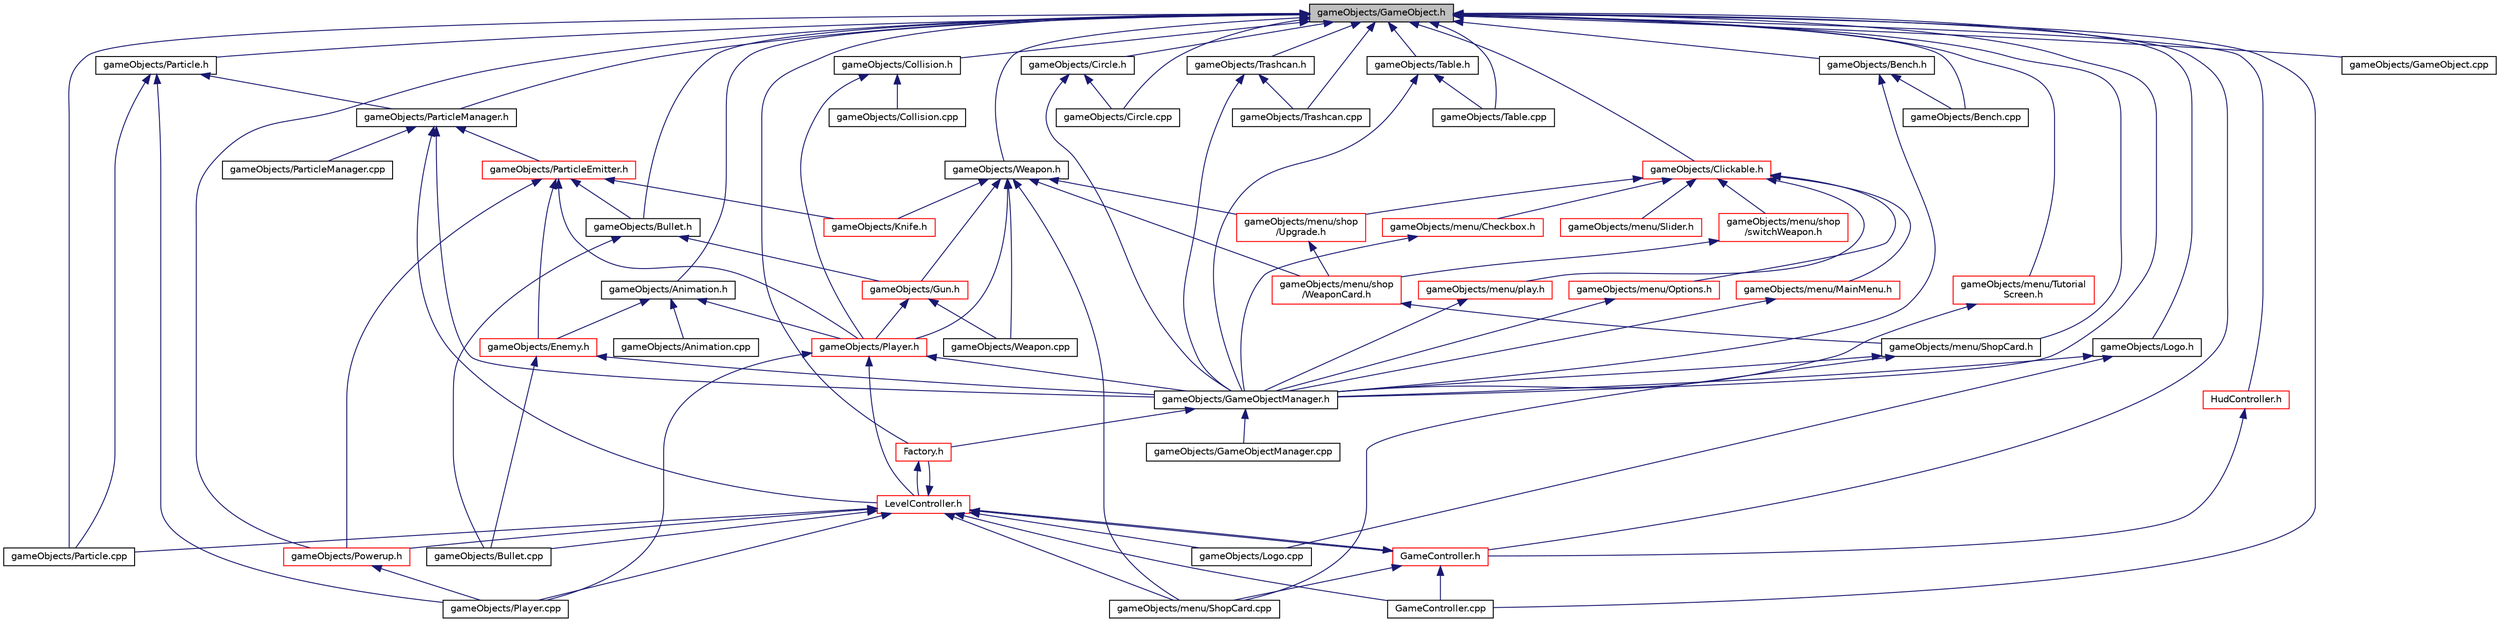 digraph "gameObjects/GameObject.h"
{
  edge [fontname="Helvetica",fontsize="10",labelfontname="Helvetica",labelfontsize="10"];
  node [fontname="Helvetica",fontsize="10",shape=record];
  Node1 [label="gameObjects/GameObject.h",height=0.2,width=0.4,color="black", fillcolor="grey75", style="filled", fontcolor="black"];
  Node1 -> Node2 [dir="back",color="midnightblue",fontsize="10",style="solid"];
  Node2 [label="gameObjects/GameObjectManager.h",height=0.2,width=0.4,color="black", fillcolor="white", style="filled",URL="$_game_object_manager_8h.html"];
  Node2 -> Node3 [dir="back",color="midnightblue",fontsize="10",style="solid"];
  Node3 [label="Factory.h",height=0.2,width=0.4,color="red", fillcolor="white", style="filled",URL="$_factory_8h.html"];
  Node3 -> Node4 [dir="back",color="midnightblue",fontsize="10",style="solid"];
  Node4 [label="LevelController.h",height=0.2,width=0.4,color="red", fillcolor="white", style="filled",URL="$_level_controller_8h.html"];
  Node4 -> Node3 [dir="back",color="midnightblue",fontsize="10",style="solid"];
  Node4 -> Node5 [dir="back",color="midnightblue",fontsize="10",style="solid"];
  Node5 [label="GameController.h",height=0.2,width=0.4,color="red", fillcolor="white", style="filled",URL="$_game_controller_8h.html"];
  Node5 -> Node4 [dir="back",color="midnightblue",fontsize="10",style="solid"];
  Node5 -> Node6 [dir="back",color="midnightblue",fontsize="10",style="solid"];
  Node6 [label="GameController.cpp",height=0.2,width=0.4,color="black", fillcolor="white", style="filled",URL="$_game_controller_8cpp.html"];
  Node5 -> Node7 [dir="back",color="midnightblue",fontsize="10",style="solid"];
  Node7 [label="gameObjects/menu/ShopCard.cpp",height=0.2,width=0.4,color="black", fillcolor="white", style="filled",URL="$_shop_card_8cpp.html"];
  Node4 -> Node6 [dir="back",color="midnightblue",fontsize="10",style="solid"];
  Node4 -> Node8 [dir="back",color="midnightblue",fontsize="10",style="solid"];
  Node8 [label="gameObjects/Bullet.cpp",height=0.2,width=0.4,color="black", fillcolor="white", style="filled",URL="$_bullet_8cpp.html"];
  Node4 -> Node9 [dir="back",color="midnightblue",fontsize="10",style="solid"];
  Node9 [label="gameObjects/Powerup.h",height=0.2,width=0.4,color="red", fillcolor="white", style="filled",URL="$_powerup_8h.html"];
  Node9 -> Node10 [dir="back",color="midnightblue",fontsize="10",style="solid"];
  Node10 [label="gameObjects/Player.cpp",height=0.2,width=0.4,color="black", fillcolor="white", style="filled",URL="$_player_8cpp.html"];
  Node4 -> Node11 [dir="back",color="midnightblue",fontsize="10",style="solid"];
  Node11 [label="gameObjects/Logo.cpp",height=0.2,width=0.4,color="black", fillcolor="white", style="filled",URL="$_logo_8cpp.html"];
  Node4 -> Node7 [dir="back",color="midnightblue",fontsize="10",style="solid"];
  Node4 -> Node12 [dir="back",color="midnightblue",fontsize="10",style="solid"];
  Node12 [label="gameObjects/Particle.cpp",height=0.2,width=0.4,color="black", fillcolor="white", style="filled",URL="$_particle_8cpp.html"];
  Node4 -> Node10 [dir="back",color="midnightblue",fontsize="10",style="solid"];
  Node2 -> Node13 [dir="back",color="midnightblue",fontsize="10",style="solid"];
  Node13 [label="gameObjects/GameObjectManager.cpp",height=0.2,width=0.4,color="black", fillcolor="white", style="filled",URL="$_game_object_manager_8cpp.html"];
  Node1 -> Node14 [dir="back",color="midnightblue",fontsize="10",style="solid"];
  Node14 [label="gameObjects/ParticleManager.h",height=0.2,width=0.4,color="black", fillcolor="white", style="filled",URL="$_particle_manager_8h.html"];
  Node14 -> Node2 [dir="back",color="midnightblue",fontsize="10",style="solid"];
  Node14 -> Node15 [dir="back",color="midnightblue",fontsize="10",style="solid"];
  Node15 [label="gameObjects/ParticleEmitter.h",height=0.2,width=0.4,color="red", fillcolor="white", style="filled",URL="$_particle_emitter_8h.html"];
  Node15 -> Node16 [dir="back",color="midnightblue",fontsize="10",style="solid"];
  Node16 [label="gameObjects/Player.h",height=0.2,width=0.4,color="red", fillcolor="white", style="filled",URL="$_player_8h.html"];
  Node16 -> Node2 [dir="back",color="midnightblue",fontsize="10",style="solid"];
  Node16 -> Node4 [dir="back",color="midnightblue",fontsize="10",style="solid"];
  Node16 -> Node10 [dir="back",color="midnightblue",fontsize="10",style="solid"];
  Node15 -> Node17 [dir="back",color="midnightblue",fontsize="10",style="solid"];
  Node17 [label="gameObjects/Bullet.h",height=0.2,width=0.4,color="black", fillcolor="white", style="filled",URL="$_bullet_8h.html"];
  Node17 -> Node18 [dir="back",color="midnightblue",fontsize="10",style="solid"];
  Node18 [label="gameObjects/Gun.h",height=0.2,width=0.4,color="red", fillcolor="white", style="filled",URL="$_gun_8h.html"];
  Node18 -> Node16 [dir="back",color="midnightblue",fontsize="10",style="solid"];
  Node18 -> Node19 [dir="back",color="midnightblue",fontsize="10",style="solid"];
  Node19 [label="gameObjects/Weapon.cpp",height=0.2,width=0.4,color="black", fillcolor="white", style="filled",URL="$_weapon_8cpp.html"];
  Node17 -> Node8 [dir="back",color="midnightblue",fontsize="10",style="solid"];
  Node15 -> Node20 [dir="back",color="midnightblue",fontsize="10",style="solid"];
  Node20 [label="gameObjects/Enemy.h",height=0.2,width=0.4,color="red", fillcolor="white", style="filled",URL="$_enemy_8h.html"];
  Node20 -> Node2 [dir="back",color="midnightblue",fontsize="10",style="solid"];
  Node20 -> Node8 [dir="back",color="midnightblue",fontsize="10",style="solid"];
  Node15 -> Node9 [dir="back",color="midnightblue",fontsize="10",style="solid"];
  Node15 -> Node21 [dir="back",color="midnightblue",fontsize="10",style="solid"];
  Node21 [label="gameObjects/Knife.h",height=0.2,width=0.4,color="red", fillcolor="white", style="filled",URL="$_knife_8h.html"];
  Node14 -> Node4 [dir="back",color="midnightblue",fontsize="10",style="solid"];
  Node14 -> Node22 [dir="back",color="midnightblue",fontsize="10",style="solid"];
  Node22 [label="gameObjects/ParticleManager.cpp",height=0.2,width=0.4,color="black", fillcolor="white", style="filled",URL="$_particle_manager_8cpp.html"];
  Node1 -> Node23 [dir="back",color="midnightblue",fontsize="10",style="solid"];
  Node23 [label="gameObjects/Particle.h",height=0.2,width=0.4,color="black", fillcolor="white", style="filled",URL="$_particle_8h.html"];
  Node23 -> Node14 [dir="back",color="midnightblue",fontsize="10",style="solid"];
  Node23 -> Node12 [dir="back",color="midnightblue",fontsize="10",style="solid"];
  Node23 -> Node10 [dir="back",color="midnightblue",fontsize="10",style="solid"];
  Node1 -> Node24 [dir="back",color="midnightblue",fontsize="10",style="solid"];
  Node24 [label="gameObjects/Circle.h",height=0.2,width=0.4,color="black", fillcolor="white", style="filled",URL="$_circle_8h.html"];
  Node24 -> Node2 [dir="back",color="midnightblue",fontsize="10",style="solid"];
  Node24 -> Node25 [dir="back",color="midnightblue",fontsize="10",style="solid"];
  Node25 [label="gameObjects/Circle.cpp",height=0.2,width=0.4,color="black", fillcolor="white", style="filled",URL="$_circle_8cpp.html"];
  Node1 -> Node26 [dir="back",color="midnightblue",fontsize="10",style="solid"];
  Node26 [label="gameObjects/Logo.h",height=0.2,width=0.4,color="black", fillcolor="white", style="filled",URL="$_logo_8h.html"];
  Node26 -> Node2 [dir="back",color="midnightblue",fontsize="10",style="solid"];
  Node26 -> Node11 [dir="back",color="midnightblue",fontsize="10",style="solid"];
  Node1 -> Node27 [dir="back",color="midnightblue",fontsize="10",style="solid"];
  Node27 [label="gameObjects/Animation.h",height=0.2,width=0.4,color="black", fillcolor="white", style="filled",URL="$_animation_8h.html"];
  Node27 -> Node16 [dir="back",color="midnightblue",fontsize="10",style="solid"];
  Node27 -> Node20 [dir="back",color="midnightblue",fontsize="10",style="solid"];
  Node27 -> Node28 [dir="back",color="midnightblue",fontsize="10",style="solid"];
  Node28 [label="gameObjects/Animation.cpp",height=0.2,width=0.4,color="black", fillcolor="white", style="filled",URL="$_animation_8cpp.html"];
  Node1 -> Node29 [dir="back",color="midnightblue",fontsize="10",style="solid"];
  Node29 [label="gameObjects/Weapon.h",height=0.2,width=0.4,color="black", fillcolor="white", style="filled",URL="$_weapon_8h.html"];
  Node29 -> Node16 [dir="back",color="midnightblue",fontsize="10",style="solid"];
  Node29 -> Node18 [dir="back",color="midnightblue",fontsize="10",style="solid"];
  Node29 -> Node30 [dir="back",color="midnightblue",fontsize="10",style="solid"];
  Node30 [label="gameObjects/menu/shop\l/WeaponCard.h",height=0.2,width=0.4,color="red", fillcolor="white", style="filled",URL="$_weapon_card_8h.html"];
  Node30 -> Node31 [dir="back",color="midnightblue",fontsize="10",style="solid"];
  Node31 [label="gameObjects/menu/ShopCard.h",height=0.2,width=0.4,color="black", fillcolor="white", style="filled",URL="$_shop_card_8h.html"];
  Node31 -> Node2 [dir="back",color="midnightblue",fontsize="10",style="solid"];
  Node31 -> Node7 [dir="back",color="midnightblue",fontsize="10",style="solid"];
  Node29 -> Node32 [dir="back",color="midnightblue",fontsize="10",style="solid"];
  Node32 [label="gameObjects/menu/shop\l/Upgrade.h",height=0.2,width=0.4,color="red", fillcolor="white", style="filled",URL="$_upgrade_8h.html"];
  Node32 -> Node30 [dir="back",color="midnightblue",fontsize="10",style="solid"];
  Node29 -> Node21 [dir="back",color="midnightblue",fontsize="10",style="solid"];
  Node29 -> Node7 [dir="back",color="midnightblue",fontsize="10",style="solid"];
  Node29 -> Node19 [dir="back",color="midnightblue",fontsize="10",style="solid"];
  Node1 -> Node17 [dir="back",color="midnightblue",fontsize="10",style="solid"];
  Node1 -> Node33 [dir="back",color="midnightblue",fontsize="10",style="solid"];
  Node33 [label="gameObjects/Collision.h",height=0.2,width=0.4,color="black", fillcolor="white", style="filled",URL="$_collision_8h.html"];
  Node33 -> Node16 [dir="back",color="midnightblue",fontsize="10",style="solid"];
  Node33 -> Node34 [dir="back",color="midnightblue",fontsize="10",style="solid"];
  Node34 [label="gameObjects/Collision.cpp",height=0.2,width=0.4,color="black", fillcolor="white", style="filled",URL="$_collision_8cpp.html"];
  Node1 -> Node35 [dir="back",color="midnightblue",fontsize="10",style="solid"];
  Node35 [label="gameObjects/Table.h",height=0.2,width=0.4,color="black", fillcolor="white", style="filled",URL="$_table_8h.html"];
  Node35 -> Node2 [dir="back",color="midnightblue",fontsize="10",style="solid"];
  Node35 -> Node36 [dir="back",color="midnightblue",fontsize="10",style="solid"];
  Node36 [label="gameObjects/Table.cpp",height=0.2,width=0.4,color="black", fillcolor="white", style="filled",URL="$_table_8cpp.html"];
  Node1 -> Node37 [dir="back",color="midnightblue",fontsize="10",style="solid"];
  Node37 [label="gameObjects/Bench.h",height=0.2,width=0.4,color="black", fillcolor="white", style="filled",URL="$_bench_8h.html"];
  Node37 -> Node2 [dir="back",color="midnightblue",fontsize="10",style="solid"];
  Node37 -> Node38 [dir="back",color="midnightblue",fontsize="10",style="solid"];
  Node38 [label="gameObjects/Bench.cpp",height=0.2,width=0.4,color="black", fillcolor="white", style="filled",URL="$_bench_8cpp.html"];
  Node1 -> Node39 [dir="back",color="midnightblue",fontsize="10",style="solid"];
  Node39 [label="gameObjects/Trashcan.h",height=0.2,width=0.4,color="black", fillcolor="white", style="filled",URL="$_trashcan_8h.html"];
  Node39 -> Node2 [dir="back",color="midnightblue",fontsize="10",style="solid"];
  Node39 -> Node40 [dir="back",color="midnightblue",fontsize="10",style="solid"];
  Node40 [label="gameObjects/Trashcan.cpp",height=0.2,width=0.4,color="black", fillcolor="white", style="filled",URL="$_trashcan_8cpp.html"];
  Node1 -> Node41 [dir="back",color="midnightblue",fontsize="10",style="solid"];
  Node41 [label="gameObjects/Clickable.h",height=0.2,width=0.4,color="red", fillcolor="white", style="filled",URL="$_clickable_8h.html"];
  Node41 -> Node42 [dir="back",color="midnightblue",fontsize="10",style="solid"];
  Node42 [label="gameObjects/menu/play.h",height=0.2,width=0.4,color="red", fillcolor="white", style="filled",URL="$play_8h.html"];
  Node42 -> Node2 [dir="back",color="midnightblue",fontsize="10",style="solid"];
  Node41 -> Node43 [dir="back",color="midnightblue",fontsize="10",style="solid"];
  Node43 [label="gameObjects/menu/Options.h",height=0.2,width=0.4,color="red", fillcolor="white", style="filled",URL="$_options_8h.html"];
  Node43 -> Node2 [dir="back",color="midnightblue",fontsize="10",style="solid"];
  Node41 -> Node44 [dir="back",color="midnightblue",fontsize="10",style="solid"];
  Node44 [label="gameObjects/menu/MainMenu.h",height=0.2,width=0.4,color="red", fillcolor="white", style="filled",URL="$_main_menu_8h.html"];
  Node44 -> Node2 [dir="back",color="midnightblue",fontsize="10",style="solid"];
  Node41 -> Node45 [dir="back",color="midnightblue",fontsize="10",style="solid"];
  Node45 [label="gameObjects/menu/Checkbox.h",height=0.2,width=0.4,color="red", fillcolor="white", style="filled",URL="$_checkbox_8h.html"];
  Node45 -> Node2 [dir="back",color="midnightblue",fontsize="10",style="solid"];
  Node41 -> Node46 [dir="back",color="midnightblue",fontsize="10",style="solid"];
  Node46 [label="gameObjects/menu/Slider.h",height=0.2,width=0.4,color="red", fillcolor="white", style="filled",URL="$_slider_8h.html"];
  Node41 -> Node32 [dir="back",color="midnightblue",fontsize="10",style="solid"];
  Node41 -> Node47 [dir="back",color="midnightblue",fontsize="10",style="solid"];
  Node47 [label="gameObjects/menu/shop\l/switchWeapon.h",height=0.2,width=0.4,color="red", fillcolor="white", style="filled",URL="$switch_weapon_8h.html"];
  Node47 -> Node30 [dir="back",color="midnightblue",fontsize="10",style="solid"];
  Node1 -> Node31 [dir="back",color="midnightblue",fontsize="10",style="solid"];
  Node1 -> Node48 [dir="back",color="midnightblue",fontsize="10",style="solid"];
  Node48 [label="gameObjects/menu/Tutorial\lScreen.h",height=0.2,width=0.4,color="red", fillcolor="white", style="filled",URL="$_tutorial_screen_8h.html"];
  Node48 -> Node2 [dir="back",color="midnightblue",fontsize="10",style="solid"];
  Node1 -> Node3 [dir="back",color="midnightblue",fontsize="10",style="solid"];
  Node1 -> Node5 [dir="back",color="midnightblue",fontsize="10",style="solid"];
  Node1 -> Node49 [dir="back",color="midnightblue",fontsize="10",style="solid"];
  Node49 [label="HudController.h",height=0.2,width=0.4,color="red", fillcolor="white", style="filled",URL="$_hud_controller_8h.html"];
  Node49 -> Node5 [dir="back",color="midnightblue",fontsize="10",style="solid"];
  Node1 -> Node6 [dir="back",color="midnightblue",fontsize="10",style="solid"];
  Node1 -> Node38 [dir="back",color="midnightblue",fontsize="10",style="solid"];
  Node1 -> Node25 [dir="back",color="midnightblue",fontsize="10",style="solid"];
  Node1 -> Node9 [dir="back",color="midnightblue",fontsize="10",style="solid"];
  Node1 -> Node50 [dir="back",color="midnightblue",fontsize="10",style="solid"];
  Node50 [label="gameObjects/GameObject.cpp",height=0.2,width=0.4,color="black", fillcolor="white", style="filled",URL="$_game_object_8cpp.html"];
  Node1 -> Node12 [dir="back",color="midnightblue",fontsize="10",style="solid"];
  Node1 -> Node36 [dir="back",color="midnightblue",fontsize="10",style="solid"];
  Node1 -> Node40 [dir="back",color="midnightblue",fontsize="10",style="solid"];
}
